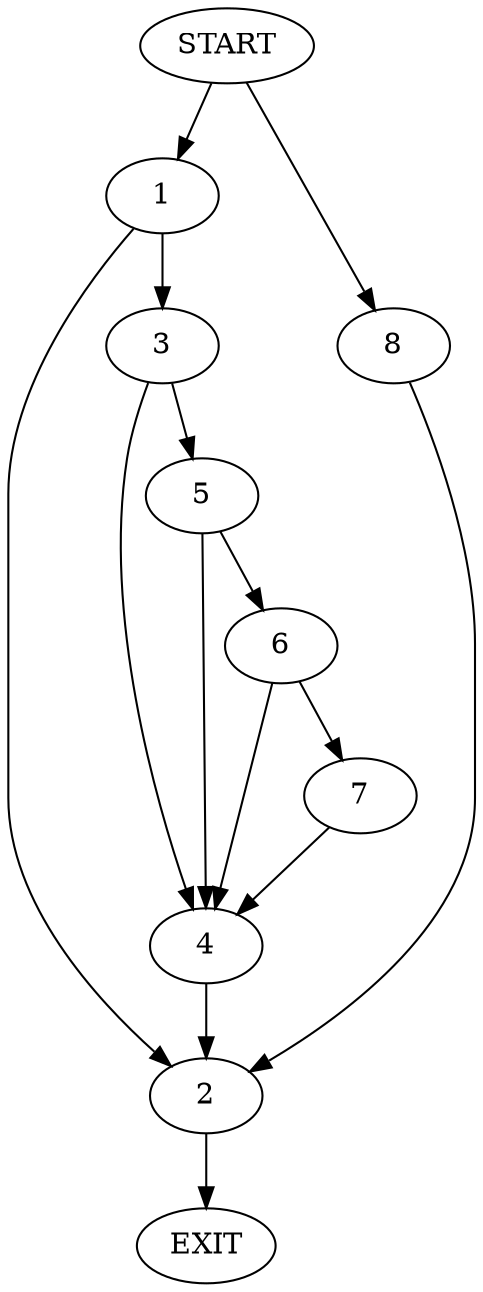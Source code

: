 digraph {
0 [label="START"]
9 [label="EXIT"]
0 -> 1
1 -> 2
1 -> 3
3 -> 4
3 -> 5
2 -> 9
5 -> 6
5 -> 4
4 -> 2
6 -> 7
6 -> 4
7 -> 4
0 -> 8
8 -> 2
}
